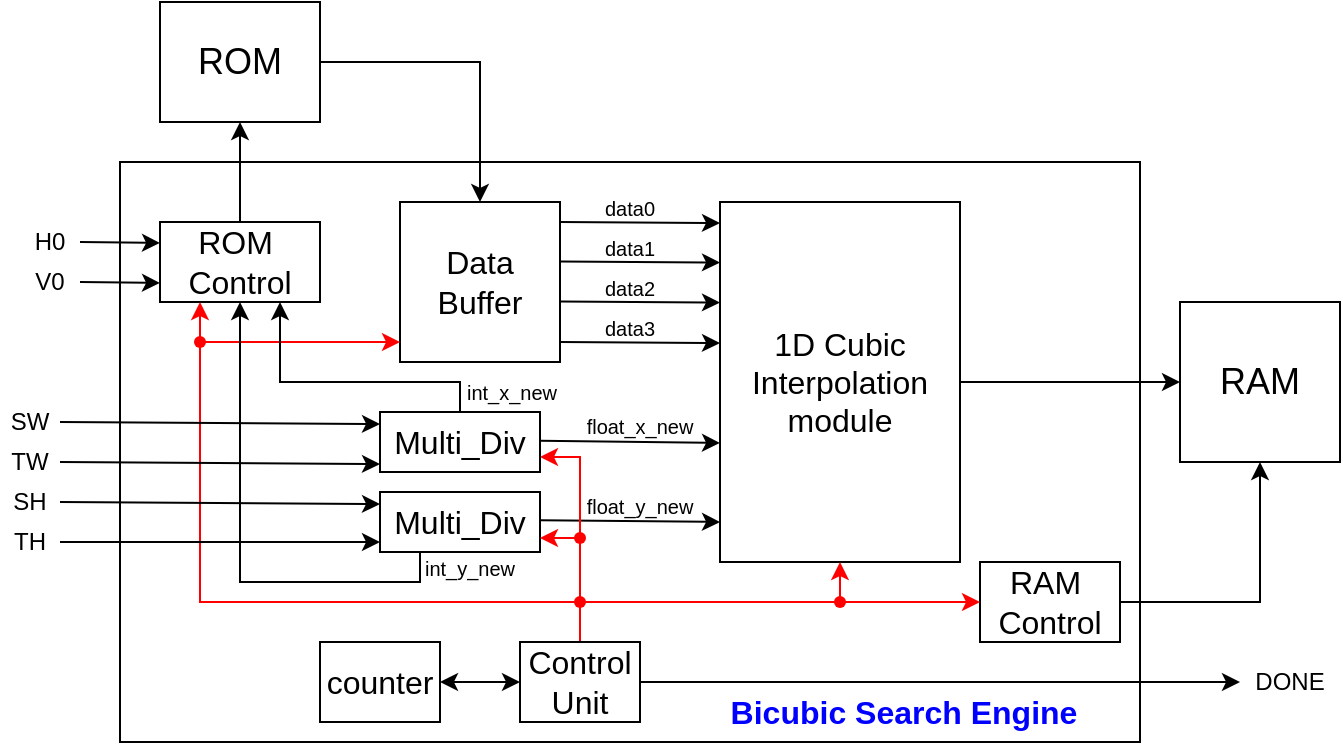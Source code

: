 <mxfile version="24.7.10">
  <diagram name="Page-1" id="dCeT_T4BUNJsela_dvC5">
    <mxGraphModel dx="819" dy="426" grid="1" gridSize="10" guides="1" tooltips="1" connect="1" arrows="1" fold="1" page="1" pageScale="1" pageWidth="850" pageHeight="1100" math="0" shadow="0">
      <root>
        <mxCell id="0" />
        <mxCell id="1" parent="0" />
        <mxCell id="sR-qSyOgznakilGUWpc5-3" value="" style="rounded=0;whiteSpace=wrap;html=1;" parent="1" vertex="1">
          <mxGeometry x="140" y="260" width="510" height="290" as="geometry" />
        </mxCell>
        <mxCell id="fdA77Q7U3nJS3zrDmhjw-5" value="" style="edgeStyle=orthogonalEdgeStyle;rounded=0;orthogonalLoop=1;jettySize=auto;html=1;entryX=0.5;entryY=0;entryDx=0;entryDy=0;" parent="1" source="fdA77Q7U3nJS3zrDmhjw-1" target="fdA77Q7U3nJS3zrDmhjw-6" edge="1">
          <mxGeometry relative="1" as="geometry" />
        </mxCell>
        <mxCell id="fdA77Q7U3nJS3zrDmhjw-1" value="&lt;font style=&quot;font-size: 18px;&quot;&gt;ROM&lt;/font&gt;" style="rounded=0;whiteSpace=wrap;html=1;" parent="1" vertex="1">
          <mxGeometry x="160" y="180" width="80" height="60" as="geometry" />
        </mxCell>
        <mxCell id="fdA77Q7U3nJS3zrDmhjw-2" value="&lt;font style=&quot;font-size: 18px;&quot;&gt;RAM&lt;/font&gt;" style="rounded=0;whiteSpace=wrap;html=1;" parent="1" vertex="1">
          <mxGeometry x="670" y="330" width="80" height="80" as="geometry" />
        </mxCell>
        <mxCell id="fdA77Q7U3nJS3zrDmhjw-7" value="" style="edgeStyle=orthogonalEdgeStyle;rounded=0;orthogonalLoop=1;jettySize=auto;html=1;entryX=0.5;entryY=1;entryDx=0;entryDy=0;" parent="1" source="fdA77Q7U3nJS3zrDmhjw-3" target="fdA77Q7U3nJS3zrDmhjw-1" edge="1">
          <mxGeometry relative="1" as="geometry" />
        </mxCell>
        <mxCell id="fdA77Q7U3nJS3zrDmhjw-3" value="&lt;font style=&quot;font-size: 16px;&quot;&gt;ROM&amp;nbsp;&lt;/font&gt;&lt;div style=&quot;font-size: 16px;&quot;&gt;&lt;font style=&quot;font-size: 16px;&quot;&gt;Control&lt;/font&gt;&lt;/div&gt;" style="rounded=0;whiteSpace=wrap;html=1;align=center;" parent="1" vertex="1">
          <mxGeometry x="160" y="290" width="80" height="40" as="geometry" />
        </mxCell>
        <mxCell id="fdA77Q7U3nJS3zrDmhjw-6" value="&lt;font style=&quot;font-size: 16px;&quot;&gt;Data Buffer&lt;/font&gt;" style="rounded=0;whiteSpace=wrap;html=1;align=center;" parent="1" vertex="1">
          <mxGeometry x="280" y="280" width="80" height="80" as="geometry" />
        </mxCell>
        <mxCell id="fdA77Q7U3nJS3zrDmhjw-53" style="edgeStyle=orthogonalEdgeStyle;rounded=0;orthogonalLoop=1;jettySize=auto;html=1;entryX=0.25;entryY=1;entryDx=0;entryDy=0;exitX=0.5;exitY=0;exitDx=0;exitDy=0;strokeColor=#ff0000;" parent="1" source="fdA77Q7U3nJS3zrDmhjw-8" target="fdA77Q7U3nJS3zrDmhjw-3" edge="1">
          <mxGeometry relative="1" as="geometry">
            <Array as="points">
              <mxPoint x="370" y="480" />
              <mxPoint x="180" y="480" />
            </Array>
          </mxGeometry>
        </mxCell>
        <mxCell id="fdA77Q7U3nJS3zrDmhjw-64" style="edgeStyle=orthogonalEdgeStyle;rounded=0;orthogonalLoop=1;jettySize=auto;html=1;entryX=0;entryY=0.5;entryDx=0;entryDy=0;" parent="1" source="fdA77Q7U3nJS3zrDmhjw-8" target="sR-qSyOgznakilGUWpc5-1" edge="1">
          <mxGeometry relative="1" as="geometry">
            <mxPoint x="720" y="520" as="targetPoint" />
          </mxGeometry>
        </mxCell>
        <mxCell id="fdA77Q7U3nJS3zrDmhjw-8" value="&lt;span style=&quot;font-size: 16px;&quot;&gt;Control&lt;br&gt;Unit&lt;/span&gt;" style="rounded=0;whiteSpace=wrap;html=1;align=center;" parent="1" vertex="1">
          <mxGeometry x="340" y="500" width="60" height="40" as="geometry" />
        </mxCell>
        <mxCell id="fdA77Q7U3nJS3zrDmhjw-14" value="&lt;font style=&quot;font-size: 16px;&quot;&gt;1D Cubic Interpolation&lt;br&gt;module&lt;/font&gt;" style="rounded=0;whiteSpace=wrap;html=1;align=center;" parent="1" vertex="1">
          <mxGeometry x="440" y="280" width="120" height="180" as="geometry" />
        </mxCell>
        <mxCell id="fdA77Q7U3nJS3zrDmhjw-18" value="" style="endArrow=classic;html=1;rounded=0;exitX=1;exitY=0.5;exitDx=0;exitDy=0;entryX=0;entryY=0.5;entryDx=0;entryDy=0;" parent="1" source="fdA77Q7U3nJS3zrDmhjw-26" edge="1">
          <mxGeometry width="50" height="50" relative="1" as="geometry">
            <mxPoint x="190" y="449" as="sourcePoint" />
            <mxPoint x="270" y="450" as="targetPoint" />
          </mxGeometry>
        </mxCell>
        <mxCell id="fdA77Q7U3nJS3zrDmhjw-19" value="" style="endArrow=classic;html=1;rounded=0;exitX=1;exitY=0.5;exitDx=0;exitDy=0;entryX=0;entryY=0.5;entryDx=0;entryDy=0;" parent="1" source="fdA77Q7U3nJS3zrDmhjw-25" edge="1">
          <mxGeometry width="50" height="50" relative="1" as="geometry">
            <mxPoint x="190" y="430" as="sourcePoint" />
            <mxPoint x="270" y="431" as="targetPoint" />
          </mxGeometry>
        </mxCell>
        <mxCell id="fdA77Q7U3nJS3zrDmhjw-20" value="" style="endArrow=classic;html=1;rounded=0;exitX=1;exitY=0.5;exitDx=0;exitDy=0;entryX=0;entryY=0.5;entryDx=0;entryDy=0;" parent="1" source="fdA77Q7U3nJS3zrDmhjw-24" edge="1">
          <mxGeometry width="50" height="50" relative="1" as="geometry">
            <mxPoint x="190" y="410" as="sourcePoint" />
            <mxPoint x="270" y="411" as="targetPoint" />
          </mxGeometry>
        </mxCell>
        <mxCell id="fdA77Q7U3nJS3zrDmhjw-21" value="" style="endArrow=classic;html=1;rounded=0;exitX=1;exitY=0.5;exitDx=0;exitDy=0;entryX=0;entryY=0.5;entryDx=0;entryDy=0;" parent="1" source="fdA77Q7U3nJS3zrDmhjw-22" edge="1">
          <mxGeometry width="50" height="50" relative="1" as="geometry">
            <mxPoint x="190" y="390" as="sourcePoint" />
            <mxPoint x="270" y="391" as="targetPoint" />
          </mxGeometry>
        </mxCell>
        <mxCell id="fdA77Q7U3nJS3zrDmhjw-22" value="SW" style="text;html=1;align=center;verticalAlign=middle;whiteSpace=wrap;rounded=0;" parent="1" vertex="1">
          <mxGeometry x="80" y="380" width="30" height="20" as="geometry" />
        </mxCell>
        <mxCell id="fdA77Q7U3nJS3zrDmhjw-24" value="TW" style="text;html=1;align=center;verticalAlign=middle;whiteSpace=wrap;rounded=0;" parent="1" vertex="1">
          <mxGeometry x="80" y="400" width="30" height="20" as="geometry" />
        </mxCell>
        <mxCell id="fdA77Q7U3nJS3zrDmhjw-25" value="SH" style="text;html=1;align=center;verticalAlign=middle;whiteSpace=wrap;rounded=0;" parent="1" vertex="1">
          <mxGeometry x="80" y="420" width="30" height="20" as="geometry" />
        </mxCell>
        <mxCell id="fdA77Q7U3nJS3zrDmhjw-26" value="TH" style="text;html=1;align=center;verticalAlign=middle;whiteSpace=wrap;rounded=0;" parent="1" vertex="1">
          <mxGeometry x="80" y="440" width="30" height="20" as="geometry" />
        </mxCell>
        <mxCell id="fdA77Q7U3nJS3zrDmhjw-27" value="" style="endArrow=classic;html=1;rounded=0;exitX=1;exitY=0.5;exitDx=0;exitDy=0;entryX=0;entryY=0.5;entryDx=0;entryDy=0;" parent="1" source="fdA77Q7U3nJS3zrDmhjw-33" edge="1">
          <mxGeometry width="50" height="50" relative="1" as="geometry">
            <mxPoint x="120.0" y="320" as="sourcePoint" />
            <mxPoint x="160" y="320.5" as="targetPoint" />
          </mxGeometry>
        </mxCell>
        <mxCell id="fdA77Q7U3nJS3zrDmhjw-28" value="" style="endArrow=classic;html=1;rounded=0;exitX=1;exitY=0.5;exitDx=0;exitDy=0;entryX=0;entryY=0.5;entryDx=0;entryDy=0;" parent="1" source="fdA77Q7U3nJS3zrDmhjw-32" edge="1">
          <mxGeometry width="50" height="50" relative="1" as="geometry">
            <mxPoint x="120.0" y="300" as="sourcePoint" />
            <mxPoint x="160" y="300.5" as="targetPoint" />
          </mxGeometry>
        </mxCell>
        <mxCell id="fdA77Q7U3nJS3zrDmhjw-32" value="H0" style="text;html=1;align=center;verticalAlign=middle;whiteSpace=wrap;rounded=0;" parent="1" vertex="1">
          <mxGeometry x="90" y="290" width="30" height="20" as="geometry" />
        </mxCell>
        <mxCell id="fdA77Q7U3nJS3zrDmhjw-33" value="V0" style="text;html=1;align=center;verticalAlign=middle;whiteSpace=wrap;rounded=0;" parent="1" vertex="1">
          <mxGeometry x="90" y="310" width="30" height="20" as="geometry" />
        </mxCell>
        <mxCell id="fdA77Q7U3nJS3zrDmhjw-35" value="" style="endArrow=classic;html=1;rounded=0;entryX=0;entryY=0.5;entryDx=0;entryDy=0;" parent="1" edge="1">
          <mxGeometry width="50" height="50" relative="1" as="geometry">
            <mxPoint x="360" y="350" as="sourcePoint" />
            <mxPoint x="440" y="350.5" as="targetPoint" />
          </mxGeometry>
        </mxCell>
        <mxCell id="fdA77Q7U3nJS3zrDmhjw-36" value="" style="endArrow=classic;html=1;rounded=0;entryX=0;entryY=0.5;entryDx=0;entryDy=0;" parent="1" edge="1">
          <mxGeometry width="50" height="50" relative="1" as="geometry">
            <mxPoint x="360" y="329.75" as="sourcePoint" />
            <mxPoint x="440" y="330.25" as="targetPoint" />
          </mxGeometry>
        </mxCell>
        <mxCell id="fdA77Q7U3nJS3zrDmhjw-37" value="" style="endArrow=classic;html=1;rounded=0;entryX=0;entryY=0.5;entryDx=0;entryDy=0;" parent="1" edge="1">
          <mxGeometry width="50" height="50" relative="1" as="geometry">
            <mxPoint x="360" y="309.75" as="sourcePoint" />
            <mxPoint x="440" y="310.25" as="targetPoint" />
          </mxGeometry>
        </mxCell>
        <mxCell id="fdA77Q7U3nJS3zrDmhjw-38" value="" style="endArrow=classic;html=1;rounded=0;entryX=0;entryY=0.5;entryDx=0;entryDy=0;" parent="1" edge="1">
          <mxGeometry width="50" height="50" relative="1" as="geometry">
            <mxPoint x="360" y="290" as="sourcePoint" />
            <mxPoint x="440" y="290.5" as="targetPoint" />
          </mxGeometry>
        </mxCell>
        <mxCell id="fdA77Q7U3nJS3zrDmhjw-51" value="" style="edgeStyle=orthogonalEdgeStyle;rounded=0;orthogonalLoop=1;jettySize=auto;html=1;" parent="1" source="fdA77Q7U3nJS3zrDmhjw-40" target="fdA77Q7U3nJS3zrDmhjw-2" edge="1">
          <mxGeometry relative="1" as="geometry" />
        </mxCell>
        <mxCell id="fdA77Q7U3nJS3zrDmhjw-40" value="&lt;font style=&quot;font-size: 16px;&quot;&gt;RAM&amp;nbsp;&lt;/font&gt;&lt;div style=&quot;font-size: 16px;&quot;&gt;&lt;font style=&quot;font-size: 16px;&quot;&gt;Control&lt;/font&gt;&lt;/div&gt;" style="rounded=0;whiteSpace=wrap;html=1;align=center;" parent="1" vertex="1">
          <mxGeometry x="570" y="460" width="70" height="40" as="geometry" />
        </mxCell>
        <mxCell id="fdA77Q7U3nJS3zrDmhjw-41" value="" style="endArrow=classic;html=1;rounded=0;entryX=0;entryY=0.5;entryDx=0;entryDy=0;exitX=1;exitY=0.5;exitDx=0;exitDy=0;" parent="1" source="fdA77Q7U3nJS3zrDmhjw-14" target="fdA77Q7U3nJS3zrDmhjw-2" edge="1">
          <mxGeometry width="50" height="50" relative="1" as="geometry">
            <mxPoint x="530" y="369.72" as="sourcePoint" />
            <mxPoint x="610" y="370.22" as="targetPoint" />
          </mxGeometry>
        </mxCell>
        <mxCell id="fdA77Q7U3nJS3zrDmhjw-42" value="" style="endArrow=classic;html=1;rounded=0;entryX=0;entryY=0.5;entryDx=0;entryDy=0;exitX=1;exitY=0.469;exitDx=0;exitDy=0;exitPerimeter=0;" parent="1" edge="1" source="Ad5kLFiIb3YXx4Re1d58-3">
          <mxGeometry width="50" height="50" relative="1" as="geometry">
            <mxPoint x="360" y="439.5" as="sourcePoint" />
            <mxPoint x="440" y="440" as="targetPoint" />
          </mxGeometry>
        </mxCell>
        <mxCell id="fdA77Q7U3nJS3zrDmhjw-43" value="" style="endArrow=classic;html=1;rounded=0;entryX=0;entryY=0.5;entryDx=0;entryDy=0;exitX=0.997;exitY=0.48;exitDx=0;exitDy=0;exitPerimeter=0;" parent="1" edge="1" source="Ad5kLFiIb3YXx4Re1d58-1">
          <mxGeometry width="50" height="50" relative="1" as="geometry">
            <mxPoint x="360" y="400" as="sourcePoint" />
            <mxPoint x="440" y="400.5" as="targetPoint" />
          </mxGeometry>
        </mxCell>
        <mxCell id="fdA77Q7U3nJS3zrDmhjw-44" value="data0" style="text;html=1;align=center;verticalAlign=middle;whiteSpace=wrap;rounded=0;fontSize=10;" parent="1" vertex="1">
          <mxGeometry x="370" y="273" width="50" height="20" as="geometry" />
        </mxCell>
        <mxCell id="fdA77Q7U3nJS3zrDmhjw-45" value="data1" style="text;html=1;align=center;verticalAlign=middle;whiteSpace=wrap;rounded=0;fontSize=10;" parent="1" vertex="1">
          <mxGeometry x="370" y="293" width="50" height="20" as="geometry" />
        </mxCell>
        <mxCell id="fdA77Q7U3nJS3zrDmhjw-46" value="data2" style="text;html=1;align=center;verticalAlign=middle;whiteSpace=wrap;rounded=0;fontSize=10;" parent="1" vertex="1">
          <mxGeometry x="370" y="313" width="50" height="20" as="geometry" />
        </mxCell>
        <mxCell id="fdA77Q7U3nJS3zrDmhjw-47" value="data3" style="text;html=1;align=center;verticalAlign=middle;whiteSpace=wrap;rounded=0;fontSize=10;" parent="1" vertex="1">
          <mxGeometry x="370" y="333" width="50" height="20" as="geometry" />
        </mxCell>
        <mxCell id="fdA77Q7U3nJS3zrDmhjw-48" value="float_x_new" style="text;html=1;align=center;verticalAlign=middle;whiteSpace=wrap;rounded=0;fontSize=10;" parent="1" vertex="1">
          <mxGeometry x="365" y="382" width="70" height="20" as="geometry" />
        </mxCell>
        <mxCell id="fdA77Q7U3nJS3zrDmhjw-49" value="float_y_new" style="text;html=1;align=center;verticalAlign=middle;whiteSpace=wrap;rounded=0;fontSize=10;" parent="1" vertex="1">
          <mxGeometry x="365" y="422" width="70" height="20" as="geometry" />
        </mxCell>
        <mxCell id="fdA77Q7U3nJS3zrDmhjw-54" style="edgeStyle=orthogonalEdgeStyle;rounded=0;orthogonalLoop=1;jettySize=auto;html=1;entryX=0;entryY=0.5;entryDx=0;entryDy=0;startArrow=classic;startFill=1;" parent="1" source="fdA77Q7U3nJS3zrDmhjw-50" target="fdA77Q7U3nJS3zrDmhjw-8" edge="1">
          <mxGeometry relative="1" as="geometry" />
        </mxCell>
        <mxCell id="fdA77Q7U3nJS3zrDmhjw-50" value="&lt;span style=&quot;font-size: 16px;&quot;&gt;counter&lt;/span&gt;" style="rounded=0;whiteSpace=wrap;html=1;align=center;" parent="1" vertex="1">
          <mxGeometry x="240" y="500" width="60" height="40" as="geometry" />
        </mxCell>
        <mxCell id="fdA77Q7U3nJS3zrDmhjw-57" style="edgeStyle=orthogonalEdgeStyle;rounded=0;orthogonalLoop=1;jettySize=auto;html=1;strokeColor=#ff0000;entryX=1;entryY=0.75;entryDx=0;entryDy=0;" parent="1" source="fdA77Q7U3nJS3zrDmhjw-55" target="Ad5kLFiIb3YXx4Re1d58-1" edge="1">
          <mxGeometry relative="1" as="geometry">
            <mxPoint x="320" y="450" as="targetPoint" />
            <Array as="points">
              <mxPoint x="370" y="480" />
              <mxPoint x="370" y="408" />
            </Array>
          </mxGeometry>
        </mxCell>
        <mxCell id="fdA77Q7U3nJS3zrDmhjw-58" style="edgeStyle=orthogonalEdgeStyle;rounded=0;orthogonalLoop=1;jettySize=auto;html=1;strokeColor=#ff0000;" parent="1" source="fdA77Q7U3nJS3zrDmhjw-55" target="fdA77Q7U3nJS3zrDmhjw-40" edge="1">
          <mxGeometry relative="1" as="geometry" />
        </mxCell>
        <mxCell id="fdA77Q7U3nJS3zrDmhjw-55" value="" style="shape=waypoint;sketch=0;fillStyle=solid;size=6;pointerEvents=1;points=[];fillColor=none;resizable=0;rotatable=0;perimeter=centerPerimeter;snapToPoint=1;strokeColor=#ff0000;" parent="1" vertex="1">
          <mxGeometry x="360" y="470" width="20" height="20" as="geometry" />
        </mxCell>
        <mxCell id="fdA77Q7U3nJS3zrDmhjw-59" value="" style="shape=waypoint;sketch=0;fillStyle=solid;size=6;pointerEvents=1;points=[];fillColor=none;resizable=0;rotatable=0;perimeter=centerPerimeter;snapToPoint=1;strokeColor=#ff0000;" parent="1" vertex="1">
          <mxGeometry x="170" y="340" width="20" height="20" as="geometry" />
        </mxCell>
        <mxCell id="fdA77Q7U3nJS3zrDmhjw-61" style="edgeStyle=orthogonalEdgeStyle;rounded=0;orthogonalLoop=1;jettySize=auto;html=1;entryX=0;entryY=0.875;entryDx=0;entryDy=0;entryPerimeter=0;strokeColor=#ff0000;exitX=0.363;exitY=0.494;exitDx=0;exitDy=0;exitPerimeter=0;" parent="1" source="fdA77Q7U3nJS3zrDmhjw-59" target="fdA77Q7U3nJS3zrDmhjw-6" edge="1">
          <mxGeometry relative="1" as="geometry" />
        </mxCell>
        <mxCell id="fdA77Q7U3nJS3zrDmhjw-63" style="edgeStyle=orthogonalEdgeStyle;rounded=0;orthogonalLoop=1;jettySize=auto;html=1;entryX=0.5;entryY=1;entryDx=0;entryDy=0;strokeColor=#FF0000;" parent="1" source="fdA77Q7U3nJS3zrDmhjw-62" target="fdA77Q7U3nJS3zrDmhjw-14" edge="1">
          <mxGeometry relative="1" as="geometry" />
        </mxCell>
        <mxCell id="fdA77Q7U3nJS3zrDmhjw-62" value="" style="shape=waypoint;sketch=0;fillStyle=solid;size=6;pointerEvents=1;points=[];fillColor=none;resizable=0;rotatable=0;perimeter=centerPerimeter;snapToPoint=1;strokeColor=#ff0000;" parent="1" vertex="1">
          <mxGeometry x="490" y="470" width="20" height="20" as="geometry" />
        </mxCell>
        <mxCell id="sR-qSyOgznakilGUWpc5-1" value="DONE" style="text;html=1;align=center;verticalAlign=middle;whiteSpace=wrap;rounded=0;" parent="1" vertex="1">
          <mxGeometry x="700" y="510" width="50" height="20" as="geometry" />
        </mxCell>
        <mxCell id="sR-qSyOgznakilGUWpc5-4" value="&lt;b&gt;&lt;font style=&quot;font-size: 16px;&quot;&gt;Bicubic Search Engine&lt;/font&gt;&lt;/b&gt;" style="text;html=1;align=center;verticalAlign=middle;whiteSpace=wrap;rounded=0;fontColor=#0000FF;" parent="1" vertex="1">
          <mxGeometry x="437" y="525" width="190" height="20" as="geometry" />
        </mxCell>
        <mxCell id="Ad5kLFiIb3YXx4Re1d58-1" value="&lt;font style=&quot;font-size: 16px;&quot;&gt;Multi_Div&lt;/font&gt;" style="rounded=0;whiteSpace=wrap;html=1;align=center;" vertex="1" parent="1">
          <mxGeometry x="270" y="385" width="80" height="30" as="geometry" />
        </mxCell>
        <mxCell id="Ad5kLFiIb3YXx4Re1d58-3" value="&lt;font style=&quot;font-size: 16px;&quot;&gt;Multi_Div&lt;/font&gt;" style="rounded=0;whiteSpace=wrap;html=1;align=center;" vertex="1" parent="1">
          <mxGeometry x="270" y="425" width="80" height="30" as="geometry" />
        </mxCell>
        <mxCell id="Ad5kLFiIb3YXx4Re1d58-4" value="" style="endArrow=classic;html=1;rounded=0;entryX=0.5;entryY=1;entryDx=0;entryDy=0;exitX=0.25;exitY=1;exitDx=0;exitDy=0;edgeStyle=orthogonalEdgeStyle;" edge="1" parent="1" source="Ad5kLFiIb3YXx4Re1d58-3" target="fdA77Q7U3nJS3zrDmhjw-3">
          <mxGeometry width="50" height="50" relative="1" as="geometry">
            <mxPoint x="370" y="449.5" as="sourcePoint" />
            <mxPoint x="450" y="450" as="targetPoint" />
            <Array as="points">
              <mxPoint x="290" y="470" />
              <mxPoint x="200" y="470" />
            </Array>
          </mxGeometry>
        </mxCell>
        <mxCell id="Ad5kLFiIb3YXx4Re1d58-6" value="" style="endArrow=classic;html=1;rounded=0;entryX=0.75;entryY=1;entryDx=0;entryDy=0;exitX=0.5;exitY=0;exitDx=0;exitDy=0;edgeStyle=orthogonalEdgeStyle;" edge="1" parent="1" source="Ad5kLFiIb3YXx4Re1d58-1" target="fdA77Q7U3nJS3zrDmhjw-3">
          <mxGeometry width="50" height="50" relative="1" as="geometry">
            <mxPoint x="310" y="465" as="sourcePoint" />
            <mxPoint x="230" y="340" as="targetPoint" />
            <Array as="points">
              <mxPoint x="310" y="370" />
              <mxPoint x="220" y="370" />
            </Array>
          </mxGeometry>
        </mxCell>
        <mxCell id="Ad5kLFiIb3YXx4Re1d58-10" style="edgeStyle=orthogonalEdgeStyle;rounded=0;orthogonalLoop=1;jettySize=auto;html=1;entryX=1;entryY=0.75;entryDx=0;entryDy=0;strokeColor=#FF0000;" edge="1" parent="1" source="Ad5kLFiIb3YXx4Re1d58-9" target="Ad5kLFiIb3YXx4Re1d58-3">
          <mxGeometry relative="1" as="geometry" />
        </mxCell>
        <mxCell id="Ad5kLFiIb3YXx4Re1d58-9" value="" style="shape=waypoint;sketch=0;fillStyle=solid;size=6;pointerEvents=1;points=[];fillColor=none;resizable=0;rotatable=0;perimeter=centerPerimeter;snapToPoint=1;strokeColor=#ff0000;" vertex="1" parent="1">
          <mxGeometry x="360" y="438" width="20" height="20" as="geometry" />
        </mxCell>
        <mxCell id="Ad5kLFiIb3YXx4Re1d58-11" value="int_y_new" style="text;html=1;align=center;verticalAlign=middle;whiteSpace=wrap;rounded=0;fontSize=10;" vertex="1" parent="1">
          <mxGeometry x="280" y="453" width="70" height="20" as="geometry" />
        </mxCell>
        <mxCell id="Ad5kLFiIb3YXx4Re1d58-12" value="int_x_new" style="text;html=1;align=center;verticalAlign=middle;whiteSpace=wrap;rounded=0;fontSize=10;" vertex="1" parent="1">
          <mxGeometry x="307" y="365" width="58" height="20" as="geometry" />
        </mxCell>
      </root>
    </mxGraphModel>
  </diagram>
</mxfile>

